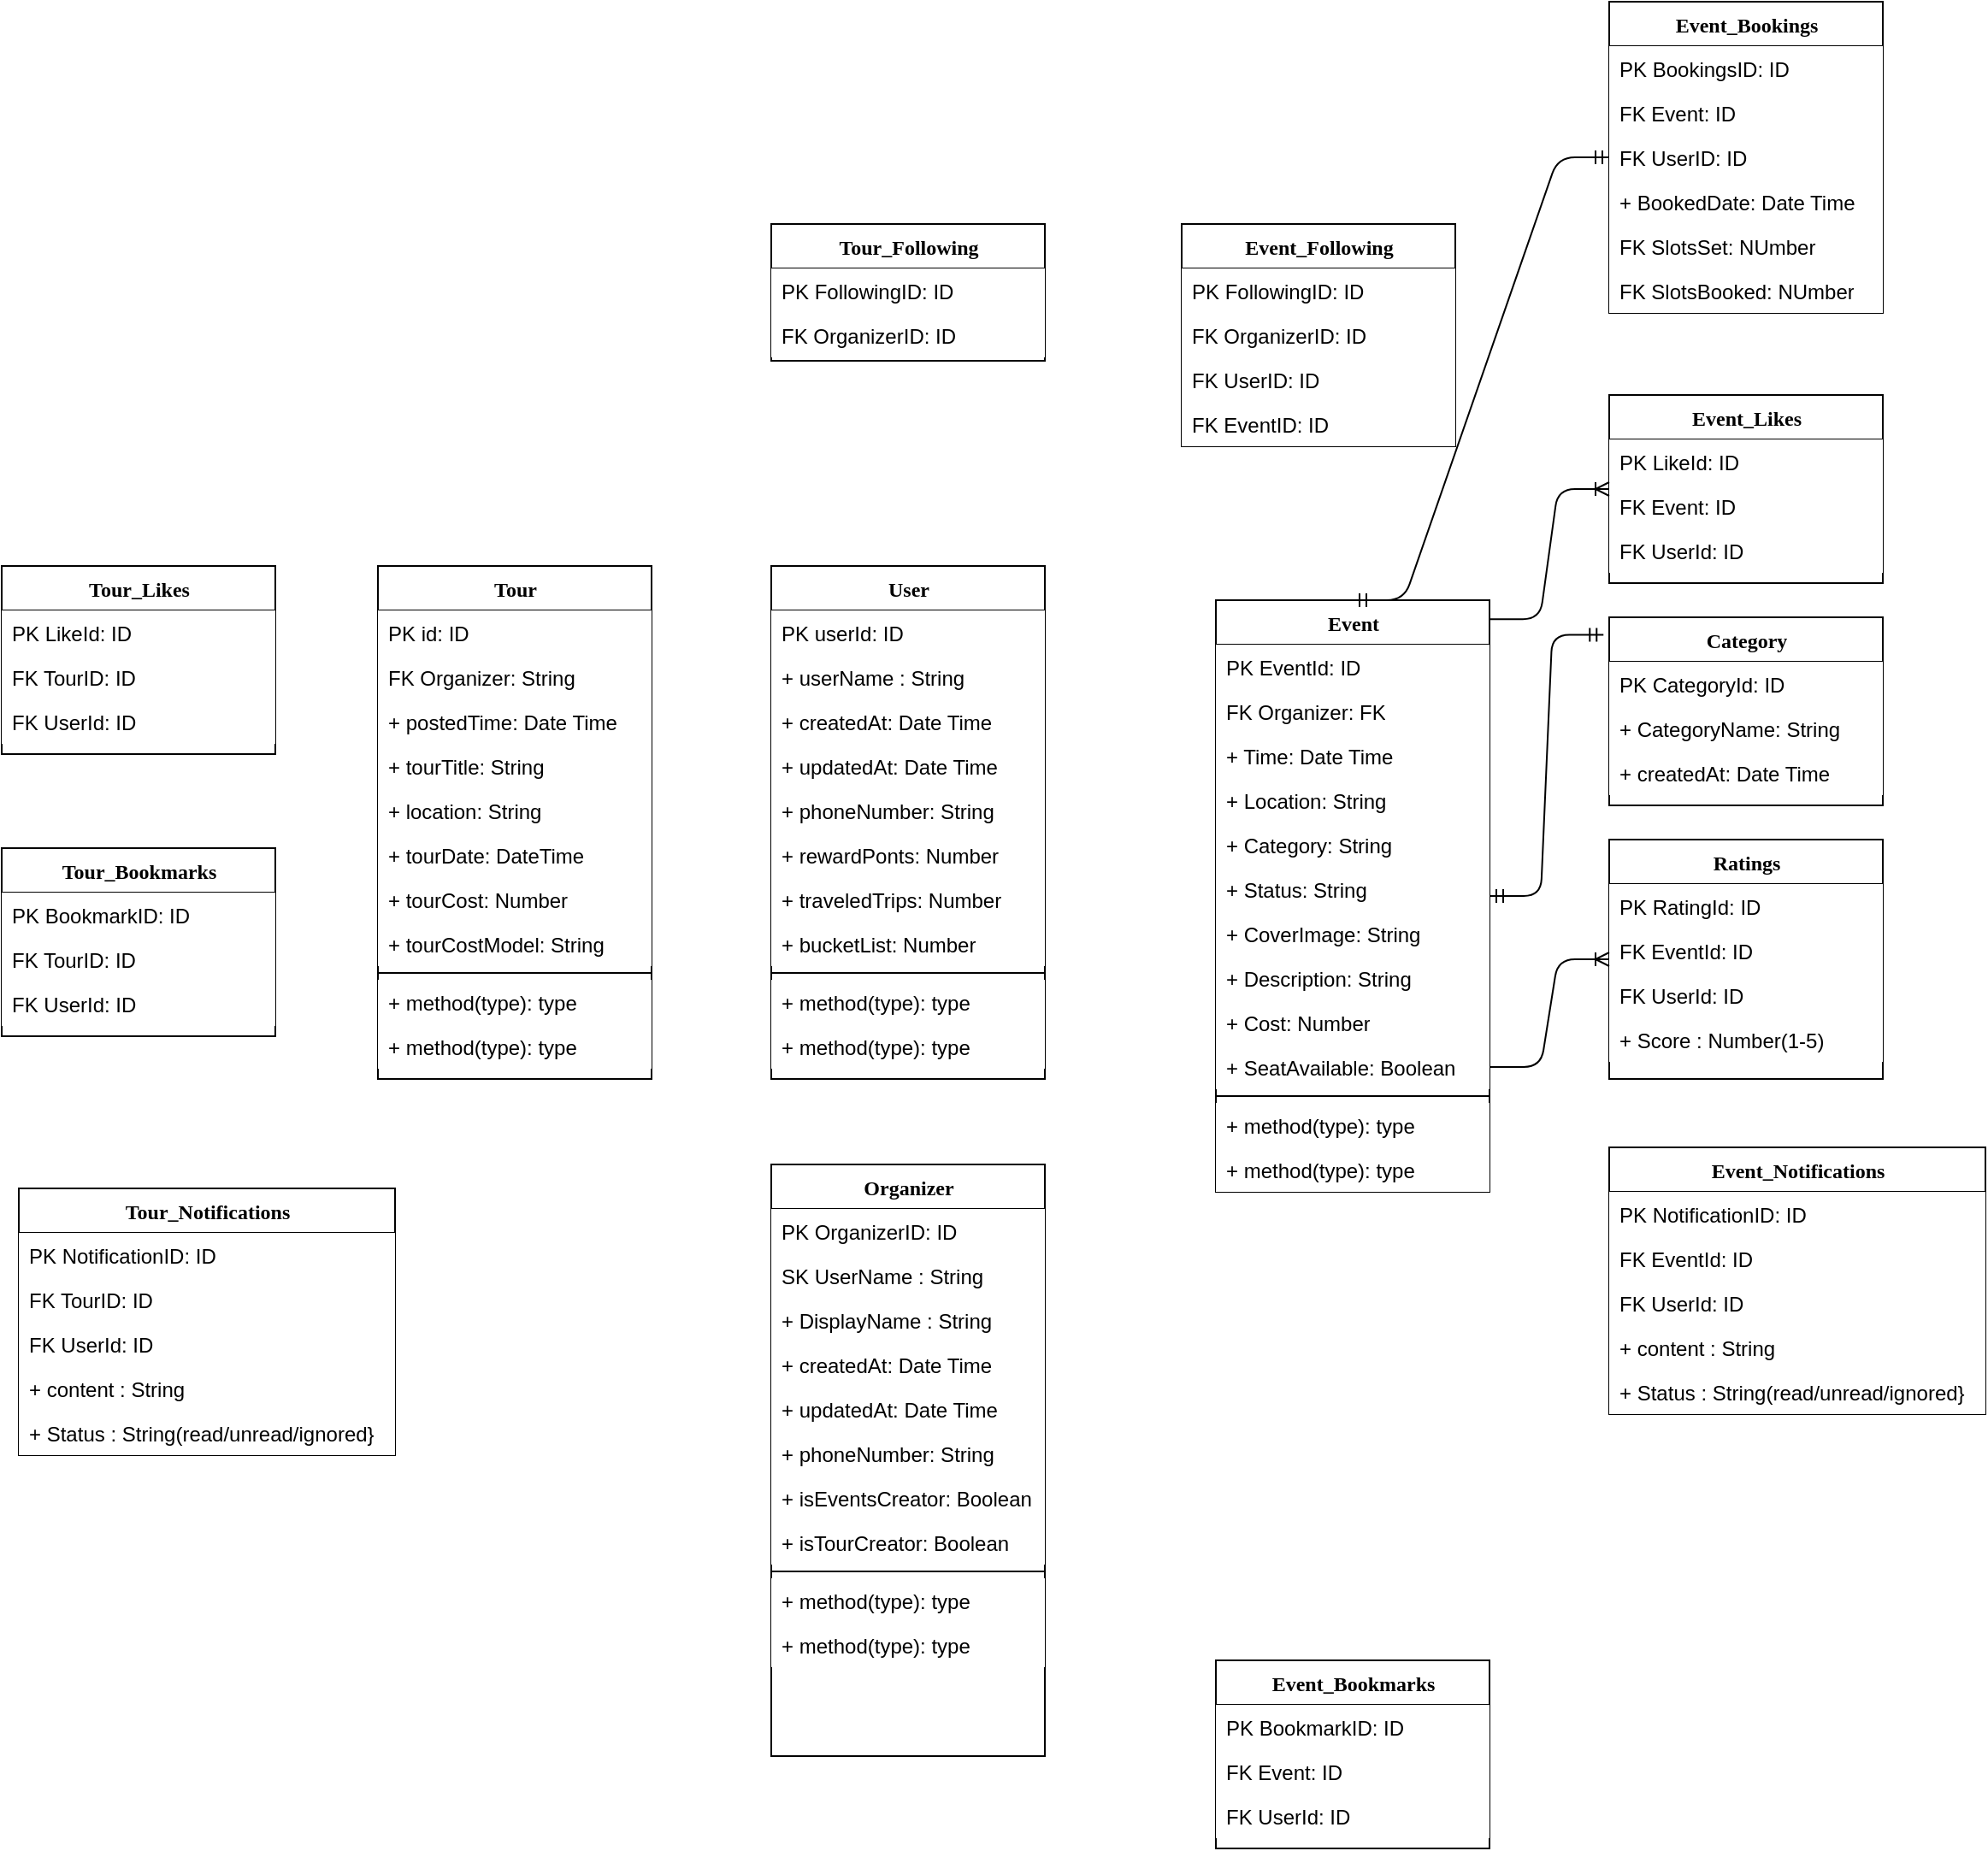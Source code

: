 <mxfile>
    <diagram id="rOHcM7l6cIX1iszgCfMY" name="Tour Entity">
        <mxGraphModel dx="1248" dy="1097" grid="1" gridSize="10" guides="1" tooltips="1" connect="1" arrows="1" fold="1" page="1" pageScale="1" pageWidth="1654" pageHeight="1169" math="0" shadow="0">
            <root>
                <mxCell id="0"/>
                <mxCell id="1" parent="0"/>
                <mxCell id="6" value="Tour" style="swimlane;html=1;fontStyle=1;align=center;verticalAlign=top;childLayout=stackLayout;horizontal=1;startSize=26;horizontalStack=0;resizeParent=1;resizeLast=0;collapsible=1;marginBottom=0;swimlaneFillColor=#ffffff;rounded=0;shadow=0;comic=0;labelBackgroundColor=none;strokeWidth=1;fillColor=none;fontFamily=Verdana;fontSize=12" parent="1" vertex="1">
                    <mxGeometry x="300" y="340" width="160" height="300" as="geometry">
                        <mxRectangle x="90" y="83" width="110" height="30" as="alternateBounds"/>
                    </mxGeometry>
                </mxCell>
                <mxCell id="7" value="PK id: ID" style="text;html=1;strokeColor=none;fillColor=default;align=left;verticalAlign=top;spacingLeft=4;spacingRight=4;whiteSpace=wrap;overflow=hidden;rotatable=0;points=[[0,0.5],[1,0.5]];portConstraint=eastwest;" parent="6" vertex="1">
                    <mxGeometry y="26" width="160" height="26" as="geometry"/>
                </mxCell>
                <mxCell id="9" value="FK Organizer: String" style="text;html=1;strokeColor=none;fillColor=default;align=left;verticalAlign=top;spacingLeft=4;spacingRight=4;whiteSpace=wrap;overflow=hidden;rotatable=0;points=[[0,0.5],[1,0.5]];portConstraint=eastwest;" parent="6" vertex="1">
                    <mxGeometry y="52" width="160" height="26" as="geometry"/>
                </mxCell>
                <mxCell id="8" value="+ postedTime: Date Time" style="text;html=1;strokeColor=none;fillColor=default;align=left;verticalAlign=top;spacingLeft=4;spacingRight=4;whiteSpace=wrap;overflow=hidden;rotatable=0;points=[[0,0.5],[1,0.5]];portConstraint=eastwest;" parent="6" vertex="1">
                    <mxGeometry y="78" width="160" height="26" as="geometry"/>
                </mxCell>
                <mxCell id="j7hRVIpoNnMvAN9AAn-x-125" value="+ tourTitle: String" style="text;html=1;strokeColor=none;fillColor=default;align=left;verticalAlign=top;spacingLeft=4;spacingRight=4;whiteSpace=wrap;overflow=hidden;rotatable=0;points=[[0,0.5],[1,0.5]];portConstraint=eastwest;" parent="6" vertex="1">
                    <mxGeometry y="104" width="160" height="26" as="geometry"/>
                </mxCell>
                <mxCell id="10" value="+ location: String" style="text;html=1;strokeColor=none;fillColor=default;align=left;verticalAlign=top;spacingLeft=4;spacingRight=4;whiteSpace=wrap;overflow=hidden;rotatable=0;points=[[0,0.5],[1,0.5]];portConstraint=eastwest;" parent="6" vertex="1">
                    <mxGeometry y="130" width="160" height="26" as="geometry"/>
                </mxCell>
                <mxCell id="11" value="+ tourDate: DateTime" style="text;html=1;strokeColor=none;fillColor=default;align=left;verticalAlign=top;spacingLeft=4;spacingRight=4;whiteSpace=wrap;overflow=hidden;rotatable=0;points=[[0,0.5],[1,0.5]];portConstraint=eastwest;" parent="6" vertex="1">
                    <mxGeometry y="156" width="160" height="26" as="geometry"/>
                </mxCell>
                <mxCell id="13" value="+ tourCost: Number" style="text;html=1;strokeColor=none;fillColor=default;align=left;verticalAlign=top;spacingLeft=4;spacingRight=4;whiteSpace=wrap;overflow=hidden;rotatable=0;points=[[0,0.5],[1,0.5]];portConstraint=eastwest;" parent="6" vertex="1">
                    <mxGeometry y="182" width="160" height="26" as="geometry"/>
                </mxCell>
                <mxCell id="j7hRVIpoNnMvAN9AAn-x-97" value="+ tourCostModel: String" style="text;html=1;strokeColor=none;fillColor=default;align=left;verticalAlign=top;spacingLeft=4;spacingRight=4;whiteSpace=wrap;overflow=hidden;rotatable=0;points=[[0,0.5],[1,0.5]];portConstraint=eastwest;" parent="6" vertex="1">
                    <mxGeometry y="208" width="160" height="26" as="geometry"/>
                </mxCell>
                <mxCell id="12" value="" style="line;html=1;strokeWidth=1;fillColor=none;align=left;verticalAlign=middle;spacingTop=-1;spacingLeft=3;spacingRight=3;rotatable=0;labelPosition=right;points=[];portConstraint=eastwest;" parent="6" vertex="1">
                    <mxGeometry y="234" width="160" height="8" as="geometry"/>
                </mxCell>
                <mxCell id="14" value="+ method(type): type" style="text;html=1;strokeColor=none;fillColor=default;align=left;verticalAlign=top;spacingLeft=4;spacingRight=4;whiteSpace=wrap;overflow=hidden;rotatable=0;points=[[0,0.5],[1,0.5]];portConstraint=eastwest;" parent="6" vertex="1">
                    <mxGeometry y="242" width="160" height="26" as="geometry"/>
                </mxCell>
                <mxCell id="96" value="+ method(type): type" style="text;html=1;strokeColor=none;fillColor=default;align=left;verticalAlign=top;spacingLeft=4;spacingRight=4;whiteSpace=wrap;overflow=hidden;rotatable=0;points=[[0,0.5],[1,0.5]];portConstraint=eastwest;" parent="6" vertex="1">
                    <mxGeometry y="268" width="160" height="26" as="geometry"/>
                </mxCell>
                <mxCell id="j7hRVIpoNnMvAN9AAn-x-98" value="User" style="swimlane;html=1;fontStyle=1;align=center;verticalAlign=top;childLayout=stackLayout;horizontal=1;startSize=26;horizontalStack=0;resizeParent=1;resizeLast=0;collapsible=1;marginBottom=0;swimlaneFillColor=#ffffff;rounded=0;shadow=0;comic=0;labelBackgroundColor=none;strokeWidth=1;fillColor=none;fontFamily=Verdana;fontSize=12" parent="1" vertex="1">
                    <mxGeometry x="530" y="340" width="160" height="300" as="geometry">
                        <mxRectangle x="90" y="83" width="110" height="30" as="alternateBounds"/>
                    </mxGeometry>
                </mxCell>
                <mxCell id="j7hRVIpoNnMvAN9AAn-x-99" value="PK userId: ID" style="text;html=1;strokeColor=none;fillColor=default;align=left;verticalAlign=top;spacingLeft=4;spacingRight=4;whiteSpace=wrap;overflow=hidden;rotatable=0;points=[[0,0.5],[1,0.5]];portConstraint=eastwest;" parent="j7hRVIpoNnMvAN9AAn-x-98" vertex="1">
                    <mxGeometry y="26" width="160" height="26" as="geometry"/>
                </mxCell>
                <mxCell id="j7hRVIpoNnMvAN9AAn-x-100" value="+ userName : String" style="text;html=1;strokeColor=none;fillColor=default;align=left;verticalAlign=top;spacingLeft=4;spacingRight=4;whiteSpace=wrap;overflow=hidden;rotatable=0;points=[[0,0.5],[1,0.5]];portConstraint=eastwest;" parent="j7hRVIpoNnMvAN9AAn-x-98" vertex="1">
                    <mxGeometry y="52" width="160" height="26" as="geometry"/>
                </mxCell>
                <mxCell id="j7hRVIpoNnMvAN9AAn-x-101" value="+ createdAt: Date Time" style="text;html=1;strokeColor=none;fillColor=default;align=left;verticalAlign=top;spacingLeft=4;spacingRight=4;whiteSpace=wrap;overflow=hidden;rotatable=0;points=[[0,0.5],[1,0.5]];portConstraint=eastwest;" parent="j7hRVIpoNnMvAN9AAn-x-98" vertex="1">
                    <mxGeometry y="78" width="160" height="26" as="geometry"/>
                </mxCell>
                <mxCell id="j7hRVIpoNnMvAN9AAn-x-102" value="+ updatedAt: Date Time" style="text;html=1;strokeColor=none;fillColor=default;align=left;verticalAlign=top;spacingLeft=4;spacingRight=4;whiteSpace=wrap;overflow=hidden;rotatable=0;points=[[0,0.5],[1,0.5]];portConstraint=eastwest;" parent="j7hRVIpoNnMvAN9AAn-x-98" vertex="1">
                    <mxGeometry y="104" width="160" height="26" as="geometry"/>
                </mxCell>
                <mxCell id="j7hRVIpoNnMvAN9AAn-x-103" value="+ phoneNumber: String" style="text;html=1;strokeColor=none;fillColor=default;align=left;verticalAlign=top;spacingLeft=4;spacingRight=4;whiteSpace=wrap;overflow=hidden;rotatable=0;points=[[0,0.5],[1,0.5]];portConstraint=eastwest;" parent="j7hRVIpoNnMvAN9AAn-x-98" vertex="1">
                    <mxGeometry y="130" width="160" height="26" as="geometry"/>
                </mxCell>
                <mxCell id="j7hRVIpoNnMvAN9AAn-x-104" value="+ rewardPonts: Number" style="text;html=1;strokeColor=none;fillColor=default;align=left;verticalAlign=top;spacingLeft=4;spacingRight=4;whiteSpace=wrap;overflow=hidden;rotatable=0;points=[[0,0.5],[1,0.5]];portConstraint=eastwest;" parent="j7hRVIpoNnMvAN9AAn-x-98" vertex="1">
                    <mxGeometry y="156" width="160" height="26" as="geometry"/>
                </mxCell>
                <mxCell id="j7hRVIpoNnMvAN9AAn-x-105" value="+ traveledTrips: Number" style="text;html=1;strokeColor=none;fillColor=default;align=left;verticalAlign=top;spacingLeft=4;spacingRight=4;whiteSpace=wrap;overflow=hidden;rotatable=0;points=[[0,0.5],[1,0.5]];portConstraint=eastwest;" parent="j7hRVIpoNnMvAN9AAn-x-98" vertex="1">
                    <mxGeometry y="182" width="160" height="26" as="geometry"/>
                </mxCell>
                <mxCell id="j7hRVIpoNnMvAN9AAn-x-106" value="+ bucketList: Number" style="text;html=1;strokeColor=none;fillColor=default;align=left;verticalAlign=top;spacingLeft=4;spacingRight=4;whiteSpace=wrap;overflow=hidden;rotatable=0;points=[[0,0.5],[1,0.5]];portConstraint=eastwest;" parent="j7hRVIpoNnMvAN9AAn-x-98" vertex="1">
                    <mxGeometry y="208" width="160" height="26" as="geometry"/>
                </mxCell>
                <mxCell id="j7hRVIpoNnMvAN9AAn-x-108" value="" style="line;html=1;strokeWidth=1;fillColor=none;align=left;verticalAlign=middle;spacingTop=-1;spacingLeft=3;spacingRight=3;rotatable=0;labelPosition=right;points=[];portConstraint=eastwest;" parent="j7hRVIpoNnMvAN9AAn-x-98" vertex="1">
                    <mxGeometry y="234" width="160" height="8" as="geometry"/>
                </mxCell>
                <mxCell id="j7hRVIpoNnMvAN9AAn-x-109" value="+ method(type): type" style="text;html=1;strokeColor=none;fillColor=default;align=left;verticalAlign=top;spacingLeft=4;spacingRight=4;whiteSpace=wrap;overflow=hidden;rotatable=0;points=[[0,0.5],[1,0.5]];portConstraint=eastwest;" parent="j7hRVIpoNnMvAN9AAn-x-98" vertex="1">
                    <mxGeometry y="242" width="160" height="26" as="geometry"/>
                </mxCell>
                <mxCell id="j7hRVIpoNnMvAN9AAn-x-110" value="+ method(type): type" style="text;html=1;strokeColor=none;fillColor=default;align=left;verticalAlign=top;spacingLeft=4;spacingRight=4;whiteSpace=wrap;overflow=hidden;rotatable=0;points=[[0,0.5],[1,0.5]];portConstraint=eastwest;" parent="j7hRVIpoNnMvAN9AAn-x-98" vertex="1">
                    <mxGeometry y="268" width="160" height="26" as="geometry"/>
                </mxCell>
                <mxCell id="kOfbXEQKTh5naF9pEqds-97" value="Tour_Likes" style="swimlane;html=1;fontStyle=1;align=center;verticalAlign=top;childLayout=stackLayout;horizontal=1;startSize=26;horizontalStack=0;resizeParent=1;resizeLast=0;collapsible=1;marginBottom=0;swimlaneFillColor=#ffffff;rounded=0;shadow=0;comic=0;labelBackgroundColor=none;strokeWidth=1;fillColor=none;fontFamily=Verdana;fontSize=12" parent="1" vertex="1">
                    <mxGeometry x="80" y="340" width="160" height="110" as="geometry">
                        <mxRectangle x="90" y="83" width="110" height="30" as="alternateBounds"/>
                    </mxGeometry>
                </mxCell>
                <mxCell id="kOfbXEQKTh5naF9pEqds-98" value="PK LikeId: ID" style="text;html=1;strokeColor=none;fillColor=default;align=left;verticalAlign=top;spacingLeft=4;spacingRight=4;whiteSpace=wrap;overflow=hidden;rotatable=0;points=[[0,0.5],[1,0.5]];portConstraint=eastwest;" parent="kOfbXEQKTh5naF9pEqds-97" vertex="1">
                    <mxGeometry y="26" width="160" height="26" as="geometry"/>
                </mxCell>
                <mxCell id="kOfbXEQKTh5naF9pEqds-100" value="FK TourID: ID" style="text;html=1;strokeColor=none;fillColor=default;align=left;verticalAlign=top;spacingLeft=4;spacingRight=4;whiteSpace=wrap;overflow=hidden;rotatable=0;points=[[0,0.5],[1,0.5]];portConstraint=eastwest;" parent="kOfbXEQKTh5naF9pEqds-97" vertex="1">
                    <mxGeometry y="52" width="160" height="26" as="geometry"/>
                </mxCell>
                <mxCell id="kOfbXEQKTh5naF9pEqds-99" value="FK UserId: ID" style="text;html=1;strokeColor=none;fillColor=default;align=left;verticalAlign=top;spacingLeft=4;spacingRight=4;whiteSpace=wrap;overflow=hidden;rotatable=0;points=[[0,0.5],[1,0.5]];portConstraint=eastwest;" parent="kOfbXEQKTh5naF9pEqds-97" vertex="1">
                    <mxGeometry y="78" width="160" height="26" as="geometry"/>
                </mxCell>
                <mxCell id="kOfbXEQKTh5naF9pEqds-112" value="Tour_Bookmarks" style="swimlane;html=1;fontStyle=1;align=center;verticalAlign=top;childLayout=stackLayout;horizontal=1;startSize=26;horizontalStack=0;resizeParent=1;resizeLast=0;collapsible=1;marginBottom=0;swimlaneFillColor=#ffffff;rounded=0;shadow=0;comic=0;labelBackgroundColor=none;strokeWidth=1;fillColor=none;fontFamily=Verdana;fontSize=12" parent="1" vertex="1">
                    <mxGeometry x="80" y="505" width="160" height="110" as="geometry">
                        <mxRectangle x="90" y="83" width="110" height="30" as="alternateBounds"/>
                    </mxGeometry>
                </mxCell>
                <mxCell id="kOfbXEQKTh5naF9pEqds-113" value="PK BookmarkID: ID" style="text;html=1;strokeColor=none;fillColor=default;align=left;verticalAlign=top;spacingLeft=4;spacingRight=4;whiteSpace=wrap;overflow=hidden;rotatable=0;points=[[0,0.5],[1,0.5]];portConstraint=eastwest;" parent="kOfbXEQKTh5naF9pEqds-112" vertex="1">
                    <mxGeometry y="26" width="160" height="26" as="geometry"/>
                </mxCell>
                <mxCell id="kOfbXEQKTh5naF9pEqds-114" value="FK TourID: ID" style="text;html=1;strokeColor=none;fillColor=default;align=left;verticalAlign=top;spacingLeft=4;spacingRight=4;whiteSpace=wrap;overflow=hidden;rotatable=0;points=[[0,0.5],[1,0.5]];portConstraint=eastwest;" parent="kOfbXEQKTh5naF9pEqds-112" vertex="1">
                    <mxGeometry y="52" width="160" height="26" as="geometry"/>
                </mxCell>
                <mxCell id="kOfbXEQKTh5naF9pEqds-115" value="FK UserId: ID" style="text;html=1;strokeColor=none;fillColor=default;align=left;verticalAlign=top;spacingLeft=4;spacingRight=4;whiteSpace=wrap;overflow=hidden;rotatable=0;points=[[0,0.5],[1,0.5]];portConstraint=eastwest;" parent="kOfbXEQKTh5naF9pEqds-112" vertex="1">
                    <mxGeometry y="78" width="160" height="26" as="geometry"/>
                </mxCell>
                <mxCell id="0SpDws6_gOoXZhZX8NVt-96" value="Event" style="swimlane;html=1;fontStyle=1;align=center;verticalAlign=top;childLayout=stackLayout;horizontal=1;startSize=26;horizontalStack=0;resizeParent=1;resizeLast=0;collapsible=1;marginBottom=0;swimlaneFillColor=#ffffff;rounded=0;shadow=0;comic=0;labelBackgroundColor=none;strokeWidth=1;fillColor=none;fontFamily=Verdana;fontSize=12" parent="1" vertex="1">
                    <mxGeometry x="790" y="360" width="160" height="346" as="geometry">
                        <mxRectangle x="710" y="320" width="110" height="30" as="alternateBounds"/>
                    </mxGeometry>
                </mxCell>
                <mxCell id="0SpDws6_gOoXZhZX8NVt-97" value="PK EventId: ID" style="text;html=1;strokeColor=none;fillColor=default;align=left;verticalAlign=top;spacingLeft=4;spacingRight=4;whiteSpace=wrap;overflow=hidden;rotatable=0;points=[[0,0.5],[1,0.5]];portConstraint=eastwest;" parent="0SpDws6_gOoXZhZX8NVt-96" vertex="1">
                    <mxGeometry y="26" width="160" height="26" as="geometry"/>
                </mxCell>
                <mxCell id="0SpDws6_gOoXZhZX8NVt-98" value="FK Organizer: FK" style="text;html=1;strokeColor=none;fillColor=default;align=left;verticalAlign=top;spacingLeft=4;spacingRight=4;whiteSpace=wrap;overflow=hidden;rotatable=0;points=[[0,0.5],[1,0.5]];portConstraint=eastwest;" parent="0SpDws6_gOoXZhZX8NVt-96" vertex="1">
                    <mxGeometry y="52" width="160" height="26" as="geometry"/>
                </mxCell>
                <mxCell id="0SpDws6_gOoXZhZX8NVt-99" value="+ Time: Date Time" style="text;html=1;strokeColor=none;fillColor=default;align=left;verticalAlign=top;spacingLeft=4;spacingRight=4;whiteSpace=wrap;overflow=hidden;rotatable=0;points=[[0,0.5],[1,0.5]];portConstraint=eastwest;" parent="0SpDws6_gOoXZhZX8NVt-96" vertex="1">
                    <mxGeometry y="78" width="160" height="26" as="geometry"/>
                </mxCell>
                <mxCell id="0SpDws6_gOoXZhZX8NVt-100" value="+ Location: String" style="text;html=1;strokeColor=none;fillColor=default;align=left;verticalAlign=top;spacingLeft=4;spacingRight=4;whiteSpace=wrap;overflow=hidden;rotatable=0;points=[[0,0.5],[1,0.5]];portConstraint=eastwest;" parent="0SpDws6_gOoXZhZX8NVt-96" vertex="1">
                    <mxGeometry y="104" width="160" height="26" as="geometry"/>
                </mxCell>
                <mxCell id="0SpDws6_gOoXZhZX8NVt-101" value="+ Category: String" style="text;html=1;strokeColor=none;fillColor=default;align=left;verticalAlign=top;spacingLeft=4;spacingRight=4;whiteSpace=wrap;overflow=hidden;rotatable=0;points=[[0,0.5],[1,0.5]];portConstraint=eastwest;" parent="0SpDws6_gOoXZhZX8NVt-96" vertex="1">
                    <mxGeometry y="130" width="160" height="26" as="geometry"/>
                </mxCell>
                <mxCell id="142" value="+ Status: String" style="text;html=1;strokeColor=none;fillColor=default;align=left;verticalAlign=top;spacingLeft=4;spacingRight=4;whiteSpace=wrap;overflow=hidden;rotatable=0;points=[[0,0.5],[1,0.5]];portConstraint=eastwest;" vertex="1" parent="0SpDws6_gOoXZhZX8NVt-96">
                    <mxGeometry y="156" width="160" height="26" as="geometry"/>
                </mxCell>
                <mxCell id="143" value="+ CoverImage: String" style="text;html=1;strokeColor=none;fillColor=default;align=left;verticalAlign=top;spacingLeft=4;spacingRight=4;whiteSpace=wrap;overflow=hidden;rotatable=0;points=[[0,0.5],[1,0.5]];portConstraint=eastwest;" vertex="1" parent="0SpDws6_gOoXZhZX8NVt-96">
                    <mxGeometry y="182" width="160" height="26" as="geometry"/>
                </mxCell>
                <mxCell id="0SpDws6_gOoXZhZX8NVt-124" value="+ Description: String" style="text;html=1;strokeColor=none;fillColor=default;align=left;verticalAlign=top;spacingLeft=4;spacingRight=4;whiteSpace=wrap;overflow=hidden;rotatable=0;points=[[0,0.5],[1,0.5]];portConstraint=eastwest;" parent="0SpDws6_gOoXZhZX8NVt-96" vertex="1">
                    <mxGeometry y="208" width="160" height="26" as="geometry"/>
                </mxCell>
                <mxCell id="0SpDws6_gOoXZhZX8NVt-102" value="+ Cost: Number" style="text;html=1;strokeColor=none;fillColor=default;align=left;verticalAlign=top;spacingLeft=4;spacingRight=4;whiteSpace=wrap;overflow=hidden;rotatable=0;points=[[0,0.5],[1,0.5]];portConstraint=eastwest;" parent="0SpDws6_gOoXZhZX8NVt-96" vertex="1">
                    <mxGeometry y="234" width="160" height="26" as="geometry"/>
                </mxCell>
                <mxCell id="104" value="+ SeatAvailable: Boolean" style="text;html=1;strokeColor=none;fillColor=default;align=left;verticalAlign=top;spacingLeft=4;spacingRight=4;whiteSpace=wrap;overflow=hidden;rotatable=0;points=[[0,0.5],[1,0.5]];portConstraint=eastwest;" vertex="1" parent="0SpDws6_gOoXZhZX8NVt-96">
                    <mxGeometry y="260" width="160" height="26" as="geometry"/>
                </mxCell>
                <mxCell id="0SpDws6_gOoXZhZX8NVt-107" value="" style="line;html=1;strokeWidth=1;fillColor=none;align=left;verticalAlign=middle;spacingTop=-1;spacingLeft=3;spacingRight=3;rotatable=0;labelPosition=right;points=[];portConstraint=eastwest;" parent="0SpDws6_gOoXZhZX8NVt-96" vertex="1">
                    <mxGeometry y="286" width="160" height="8" as="geometry"/>
                </mxCell>
                <mxCell id="0SpDws6_gOoXZhZX8NVt-108" value="+ method(type): type" style="text;html=1;strokeColor=none;fillColor=default;align=left;verticalAlign=top;spacingLeft=4;spacingRight=4;whiteSpace=wrap;overflow=hidden;rotatable=0;points=[[0,0.5],[1,0.5]];portConstraint=eastwest;" parent="0SpDws6_gOoXZhZX8NVt-96" vertex="1">
                    <mxGeometry y="294" width="160" height="26" as="geometry"/>
                </mxCell>
                <mxCell id="0SpDws6_gOoXZhZX8NVt-109" value="+ method(type): type" style="text;html=1;strokeColor=none;fillColor=default;align=left;verticalAlign=top;spacingLeft=4;spacingRight=4;whiteSpace=wrap;overflow=hidden;rotatable=0;points=[[0,0.5],[1,0.5]];portConstraint=eastwest;" parent="0SpDws6_gOoXZhZX8NVt-96" vertex="1">
                    <mxGeometry y="320" width="160" height="26" as="geometry"/>
                </mxCell>
                <mxCell id="0SpDws6_gOoXZhZX8NVt-110" value="Category" style="swimlane;html=1;fontStyle=1;align=center;verticalAlign=top;childLayout=stackLayout;horizontal=1;startSize=26;horizontalStack=0;resizeParent=1;resizeLast=0;collapsible=1;marginBottom=0;swimlaneFillColor=#ffffff;rounded=0;shadow=0;comic=0;labelBackgroundColor=none;strokeWidth=1;fillColor=none;fontFamily=Verdana;fontSize=12" parent="1" vertex="1">
                    <mxGeometry x="1020" y="370" width="160" height="110" as="geometry">
                        <mxRectangle x="90" y="83" width="110" height="30" as="alternateBounds"/>
                    </mxGeometry>
                </mxCell>
                <mxCell id="0SpDws6_gOoXZhZX8NVt-111" value="PK CategoryId: ID" style="text;html=1;strokeColor=none;fillColor=default;align=left;verticalAlign=top;spacingLeft=4;spacingRight=4;whiteSpace=wrap;overflow=hidden;rotatable=0;points=[[0,0.5],[1,0.5]];portConstraint=eastwest;" parent="0SpDws6_gOoXZhZX8NVt-110" vertex="1">
                    <mxGeometry y="26" width="160" height="26" as="geometry"/>
                </mxCell>
                <mxCell id="0SpDws6_gOoXZhZX8NVt-112" value="+ CategoryName: String" style="text;html=1;strokeColor=none;fillColor=default;align=left;verticalAlign=top;spacingLeft=4;spacingRight=4;whiteSpace=wrap;overflow=hidden;rotatable=0;points=[[0,0.5],[1,0.5]];portConstraint=eastwest;" parent="0SpDws6_gOoXZhZX8NVt-110" vertex="1">
                    <mxGeometry y="52" width="160" height="26" as="geometry"/>
                </mxCell>
                <mxCell id="0SpDws6_gOoXZhZX8NVt-113" value="+ createdAt: Date Time" style="text;html=1;strokeColor=none;fillColor=default;align=left;verticalAlign=top;spacingLeft=4;spacingRight=4;whiteSpace=wrap;overflow=hidden;rotatable=0;points=[[0,0.5],[1,0.5]];portConstraint=eastwest;" parent="0SpDws6_gOoXZhZX8NVt-110" vertex="1">
                    <mxGeometry y="78" width="160" height="26" as="geometry"/>
                </mxCell>
                <mxCell id="0SpDws6_gOoXZhZX8NVt-114" value="Ratings" style="swimlane;html=1;fontStyle=1;align=center;verticalAlign=top;childLayout=stackLayout;horizontal=1;startSize=26;horizontalStack=0;resizeParent=1;resizeLast=0;collapsible=1;marginBottom=0;swimlaneFillColor=#ffffff;rounded=0;shadow=0;comic=0;labelBackgroundColor=none;strokeWidth=1;fillColor=none;fontFamily=Verdana;fontSize=12" parent="1" vertex="1">
                    <mxGeometry x="1020" y="500" width="160" height="140" as="geometry">
                        <mxRectangle x="90" y="83" width="110" height="30" as="alternateBounds"/>
                    </mxGeometry>
                </mxCell>
                <mxCell id="0SpDws6_gOoXZhZX8NVt-115" value="PK RatingId: ID" style="text;html=1;strokeColor=none;fillColor=default;align=left;verticalAlign=top;spacingLeft=4;spacingRight=4;whiteSpace=wrap;overflow=hidden;rotatable=0;points=[[0,0.5],[1,0.5]];portConstraint=eastwest;" parent="0SpDws6_gOoXZhZX8NVt-114" vertex="1">
                    <mxGeometry y="26" width="160" height="26" as="geometry"/>
                </mxCell>
                <mxCell id="0SpDws6_gOoXZhZX8NVt-116" value="FK EventId: ID" style="text;html=1;strokeColor=none;fillColor=default;align=left;verticalAlign=top;spacingLeft=4;spacingRight=4;whiteSpace=wrap;overflow=hidden;rotatable=0;points=[[0,0.5],[1,0.5]];portConstraint=eastwest;" parent="0SpDws6_gOoXZhZX8NVt-114" vertex="1">
                    <mxGeometry y="52" width="160" height="26" as="geometry"/>
                </mxCell>
                <mxCell id="0SpDws6_gOoXZhZX8NVt-117" value="FK UserId: ID" style="text;html=1;strokeColor=none;fillColor=default;align=left;verticalAlign=top;spacingLeft=4;spacingRight=4;whiteSpace=wrap;overflow=hidden;rotatable=0;points=[[0,0.5],[1,0.5]];portConstraint=eastwest;" parent="0SpDws6_gOoXZhZX8NVt-114" vertex="1">
                    <mxGeometry y="78" width="160" height="26" as="geometry"/>
                </mxCell>
                <mxCell id="0SpDws6_gOoXZhZX8NVt-118" value="+ Score : Number(1-5)" style="text;html=1;strokeColor=none;fillColor=default;align=left;verticalAlign=top;spacingLeft=4;spacingRight=4;whiteSpace=wrap;overflow=hidden;rotatable=0;points=[[0,0.5],[1,0.5]];portConstraint=eastwest;" parent="0SpDws6_gOoXZhZX8NVt-114" vertex="1">
                    <mxGeometry y="104" width="160" height="26" as="geometry"/>
                </mxCell>
                <mxCell id="0SpDws6_gOoXZhZX8NVt-119" value="Event_Likes" style="swimlane;html=1;fontStyle=1;align=center;verticalAlign=top;childLayout=stackLayout;horizontal=1;startSize=26;horizontalStack=0;resizeParent=1;resizeLast=0;collapsible=1;marginBottom=0;swimlaneFillColor=#ffffff;rounded=0;shadow=0;comic=0;labelBackgroundColor=none;strokeWidth=1;fillColor=none;fontFamily=Verdana;fontSize=12" parent="1" vertex="1">
                    <mxGeometry x="1020" y="240" width="160" height="110" as="geometry">
                        <mxRectangle x="90" y="83" width="110" height="30" as="alternateBounds"/>
                    </mxGeometry>
                </mxCell>
                <mxCell id="0SpDws6_gOoXZhZX8NVt-120" value="PK LikeId: ID" style="text;html=1;strokeColor=none;fillColor=default;align=left;verticalAlign=top;spacingLeft=4;spacingRight=4;whiteSpace=wrap;overflow=hidden;rotatable=0;points=[[0,0.5],[1,0.5]];portConstraint=eastwest;" parent="0SpDws6_gOoXZhZX8NVt-119" vertex="1">
                    <mxGeometry y="26" width="160" height="26" as="geometry"/>
                </mxCell>
                <mxCell id="0SpDws6_gOoXZhZX8NVt-121" value="FK Event: ID" style="text;html=1;strokeColor=none;fillColor=default;align=left;verticalAlign=top;spacingLeft=4;spacingRight=4;whiteSpace=wrap;overflow=hidden;rotatable=0;points=[[0,0.5],[1,0.5]];portConstraint=eastwest;" parent="0SpDws6_gOoXZhZX8NVt-119" vertex="1">
                    <mxGeometry y="52" width="160" height="26" as="geometry"/>
                </mxCell>
                <mxCell id="0SpDws6_gOoXZhZX8NVt-122" value="FK UserId: ID" style="text;html=1;strokeColor=none;fillColor=default;align=left;verticalAlign=top;spacingLeft=4;spacingRight=4;whiteSpace=wrap;overflow=hidden;rotatable=0;points=[[0,0.5],[1,0.5]];portConstraint=eastwest;" parent="0SpDws6_gOoXZhZX8NVt-119" vertex="1">
                    <mxGeometry y="78" width="160" height="26" as="geometry"/>
                </mxCell>
                <mxCell id="97" value="Tour_Following" style="swimlane;html=1;fontStyle=1;align=center;verticalAlign=top;childLayout=stackLayout;horizontal=1;startSize=26;horizontalStack=0;resizeParent=1;resizeLast=0;collapsible=1;marginBottom=0;swimlaneFillColor=#ffffff;rounded=0;shadow=0;comic=0;labelBackgroundColor=none;strokeWidth=1;fillColor=none;fontFamily=Verdana;fontSize=12" vertex="1" parent="1">
                    <mxGeometry x="530" y="140" width="160" height="80" as="geometry">
                        <mxRectangle x="90" y="83" width="110" height="30" as="alternateBounds"/>
                    </mxGeometry>
                </mxCell>
                <mxCell id="98" value="PK FollowingID: ID" style="text;html=1;strokeColor=none;fillColor=default;align=left;verticalAlign=top;spacingLeft=4;spacingRight=4;whiteSpace=wrap;overflow=hidden;rotatable=0;points=[[0,0.5],[1,0.5]];portConstraint=eastwest;" vertex="1" parent="97">
                    <mxGeometry y="26" width="160" height="26" as="geometry"/>
                </mxCell>
                <mxCell id="99" value="FK OrganizerID: ID" style="text;html=1;strokeColor=none;fillColor=default;align=left;verticalAlign=top;spacingLeft=4;spacingRight=4;whiteSpace=wrap;overflow=hidden;rotatable=0;points=[[0,0.5],[1,0.5]];portConstraint=eastwest;" vertex="1" parent="97">
                    <mxGeometry y="52" width="160" height="26" as="geometry"/>
                </mxCell>
                <mxCell id="101" value="Event_Following" style="swimlane;html=1;fontStyle=1;align=center;verticalAlign=top;childLayout=stackLayout;horizontal=1;startSize=26;horizontalStack=0;resizeParent=1;resizeLast=0;collapsible=1;marginBottom=0;swimlaneFillColor=#ffffff;rounded=0;shadow=0;comic=0;labelBackgroundColor=none;strokeWidth=1;fillColor=none;fontFamily=Verdana;fontSize=12" vertex="1" parent="1">
                    <mxGeometry x="770" y="140" width="160" height="130" as="geometry">
                        <mxRectangle x="90" y="83" width="110" height="30" as="alternateBounds"/>
                    </mxGeometry>
                </mxCell>
                <mxCell id="102" value="PK FollowingID: ID" style="text;html=1;strokeColor=none;fillColor=default;align=left;verticalAlign=top;spacingLeft=4;spacingRight=4;whiteSpace=wrap;overflow=hidden;rotatable=0;points=[[0,0.5],[1,0.5]];portConstraint=eastwest;" vertex="1" parent="101">
                    <mxGeometry y="26" width="160" height="26" as="geometry"/>
                </mxCell>
                <mxCell id="153" value="FK OrganizerID: ID" style="text;html=1;strokeColor=none;fillColor=default;align=left;verticalAlign=top;spacingLeft=4;spacingRight=4;whiteSpace=wrap;overflow=hidden;rotatable=0;points=[[0,0.5],[1,0.5]];portConstraint=eastwest;" vertex="1" parent="101">
                    <mxGeometry y="52" width="160" height="26" as="geometry"/>
                </mxCell>
                <mxCell id="103" value="FK UserID: ID" style="text;html=1;strokeColor=none;fillColor=default;align=left;verticalAlign=top;spacingLeft=4;spacingRight=4;whiteSpace=wrap;overflow=hidden;rotatable=0;points=[[0,0.5],[1,0.5]];portConstraint=eastwest;" vertex="1" parent="101">
                    <mxGeometry y="78" width="160" height="26" as="geometry"/>
                </mxCell>
                <mxCell id="154" value="FK EventID: ID" style="text;html=1;strokeColor=none;fillColor=default;align=left;verticalAlign=top;spacingLeft=4;spacingRight=4;whiteSpace=wrap;overflow=hidden;rotatable=0;points=[[0,0.5],[1,0.5]];portConstraint=eastwest;" vertex="1" parent="101">
                    <mxGeometry y="104" width="160" height="26" as="geometry"/>
                </mxCell>
                <mxCell id="105" value="Event_Bookings" style="swimlane;html=1;fontStyle=1;align=center;verticalAlign=top;childLayout=stackLayout;horizontal=1;startSize=26;horizontalStack=0;resizeParent=1;resizeLast=0;collapsible=1;marginBottom=0;swimlaneFillColor=#ffffff;rounded=0;shadow=0;comic=0;labelBackgroundColor=none;strokeWidth=1;fillColor=none;fontFamily=Verdana;fontSize=12" vertex="1" parent="1">
                    <mxGeometry x="1020" y="10" width="160" height="182" as="geometry">
                        <mxRectangle x="90" y="83" width="110" height="30" as="alternateBounds"/>
                    </mxGeometry>
                </mxCell>
                <mxCell id="106" value="PK BookingsID: ID" style="text;html=1;strokeColor=none;fillColor=default;align=left;verticalAlign=top;spacingLeft=4;spacingRight=4;whiteSpace=wrap;overflow=hidden;rotatable=0;points=[[0,0.5],[1,0.5]];portConstraint=eastwest;" vertex="1" parent="105">
                    <mxGeometry y="26" width="160" height="26" as="geometry"/>
                </mxCell>
                <mxCell id="107" value="FK Event: ID" style="text;html=1;strokeColor=none;fillColor=default;align=left;verticalAlign=top;spacingLeft=4;spacingRight=4;whiteSpace=wrap;overflow=hidden;rotatable=0;points=[[0,0.5],[1,0.5]];portConstraint=eastwest;" vertex="1" parent="105">
                    <mxGeometry y="52" width="160" height="26" as="geometry"/>
                </mxCell>
                <mxCell id="127" value="FK UserID: ID" style="text;html=1;strokeColor=none;fillColor=default;align=left;verticalAlign=top;spacingLeft=4;spacingRight=4;whiteSpace=wrap;overflow=hidden;rotatable=0;points=[[0,0.5],[1,0.5]];portConstraint=eastwest;" vertex="1" parent="105">
                    <mxGeometry y="78" width="160" height="26" as="geometry"/>
                </mxCell>
                <mxCell id="122" value="+ BookedDate: Date Time" style="text;html=1;strokeColor=none;fillColor=default;align=left;verticalAlign=top;spacingLeft=4;spacingRight=4;whiteSpace=wrap;overflow=hidden;rotatable=0;points=[[0,0.5],[1,0.5]];portConstraint=eastwest;" vertex="1" parent="105">
                    <mxGeometry y="104" width="160" height="26" as="geometry"/>
                </mxCell>
                <mxCell id="108" value="FK SlotsSet: NUmber" style="text;html=1;strokeColor=none;fillColor=default;align=left;verticalAlign=top;spacingLeft=4;spacingRight=4;whiteSpace=wrap;overflow=hidden;rotatable=0;points=[[0,0.5],[1,0.5]];portConstraint=eastwest;" vertex="1" parent="105">
                    <mxGeometry y="130" width="160" height="26" as="geometry"/>
                </mxCell>
                <mxCell id="109" value="FK SlotsBooked: NUmber" style="text;html=1;strokeColor=none;fillColor=default;align=left;verticalAlign=top;spacingLeft=4;spacingRight=4;whiteSpace=wrap;overflow=hidden;rotatable=0;points=[[0,0.5],[1,0.5]];portConstraint=eastwest;" vertex="1" parent="105">
                    <mxGeometry y="156" width="160" height="26" as="geometry"/>
                </mxCell>
                <mxCell id="110" value="Tour_Notifications" style="swimlane;html=1;fontStyle=1;align=center;verticalAlign=top;childLayout=stackLayout;horizontal=1;startSize=26;horizontalStack=0;resizeParent=1;resizeLast=0;collapsible=1;marginBottom=0;swimlaneFillColor=#ffffff;rounded=0;shadow=0;comic=0;labelBackgroundColor=none;strokeWidth=1;fillColor=none;fontFamily=Verdana;fontSize=12" vertex="1" parent="1">
                    <mxGeometry x="90" y="704" width="220" height="156" as="geometry">
                        <mxRectangle x="90" y="83" width="110" height="30" as="alternateBounds"/>
                    </mxGeometry>
                </mxCell>
                <mxCell id="111" value="PK NotificationID: ID" style="text;html=1;strokeColor=none;fillColor=default;align=left;verticalAlign=top;spacingLeft=4;spacingRight=4;whiteSpace=wrap;overflow=hidden;rotatable=0;points=[[0,0.5],[1,0.5]];portConstraint=eastwest;" vertex="1" parent="110">
                    <mxGeometry y="26" width="220" height="26" as="geometry"/>
                </mxCell>
                <mxCell id="112" value="FK TourID: ID" style="text;html=1;strokeColor=none;fillColor=default;align=left;verticalAlign=top;spacingLeft=4;spacingRight=4;whiteSpace=wrap;overflow=hidden;rotatable=0;points=[[0,0.5],[1,0.5]];portConstraint=eastwest;" vertex="1" parent="110">
                    <mxGeometry y="52" width="220" height="26" as="geometry"/>
                </mxCell>
                <mxCell id="113" value="FK UserId: ID" style="text;html=1;strokeColor=none;fillColor=default;align=left;verticalAlign=top;spacingLeft=4;spacingRight=4;whiteSpace=wrap;overflow=hidden;rotatable=0;points=[[0,0.5],[1,0.5]];portConstraint=eastwest;" vertex="1" parent="110">
                    <mxGeometry y="78" width="220" height="26" as="geometry"/>
                </mxCell>
                <mxCell id="114" value="+ content : String" style="text;html=1;strokeColor=none;fillColor=default;align=left;verticalAlign=top;spacingLeft=4;spacingRight=4;whiteSpace=wrap;overflow=hidden;rotatable=0;points=[[0,0.5],[1,0.5]];portConstraint=eastwest;" vertex="1" parent="110">
                    <mxGeometry y="104" width="220" height="26" as="geometry"/>
                </mxCell>
                <mxCell id="115" value="+ Status : String(read/unread/ignored}" style="text;html=1;strokeColor=none;fillColor=default;align=left;verticalAlign=top;spacingLeft=4;spacingRight=4;whiteSpace=wrap;overflow=hidden;rotatable=0;points=[[0,0.5],[1,0.5]];portConstraint=eastwest;" vertex="1" parent="110">
                    <mxGeometry y="130" width="220" height="26" as="geometry"/>
                </mxCell>
                <mxCell id="116" value="Event_Notifications" style="swimlane;html=1;fontStyle=1;align=center;verticalAlign=top;childLayout=stackLayout;horizontal=1;startSize=26;horizontalStack=0;resizeParent=1;resizeLast=0;collapsible=1;marginBottom=0;swimlaneFillColor=#ffffff;rounded=0;shadow=0;comic=0;labelBackgroundColor=none;strokeWidth=1;fillColor=none;fontFamily=Verdana;fontSize=12" vertex="1" parent="1">
                    <mxGeometry x="1020" y="680" width="220" height="156" as="geometry">
                        <mxRectangle x="90" y="83" width="110" height="30" as="alternateBounds"/>
                    </mxGeometry>
                </mxCell>
                <mxCell id="117" value="PK NotificationID: ID" style="text;html=1;strokeColor=none;fillColor=default;align=left;verticalAlign=top;spacingLeft=4;spacingRight=4;whiteSpace=wrap;overflow=hidden;rotatable=0;points=[[0,0.5],[1,0.5]];portConstraint=eastwest;" vertex="1" parent="116">
                    <mxGeometry y="26" width="220" height="26" as="geometry"/>
                </mxCell>
                <mxCell id="118" value="FK EventId: ID" style="text;html=1;strokeColor=none;fillColor=default;align=left;verticalAlign=top;spacingLeft=4;spacingRight=4;whiteSpace=wrap;overflow=hidden;rotatable=0;points=[[0,0.5],[1,0.5]];portConstraint=eastwest;" vertex="1" parent="116">
                    <mxGeometry y="52" width="220" height="26" as="geometry"/>
                </mxCell>
                <mxCell id="119" value="FK UserId: ID" style="text;html=1;strokeColor=none;fillColor=default;align=left;verticalAlign=top;spacingLeft=4;spacingRight=4;whiteSpace=wrap;overflow=hidden;rotatable=0;points=[[0,0.5],[1,0.5]];portConstraint=eastwest;" vertex="1" parent="116">
                    <mxGeometry y="78" width="220" height="26" as="geometry"/>
                </mxCell>
                <mxCell id="120" value="+ content : String" style="text;html=1;strokeColor=none;fillColor=default;align=left;verticalAlign=top;spacingLeft=4;spacingRight=4;whiteSpace=wrap;overflow=hidden;rotatable=0;points=[[0,0.5],[1,0.5]];portConstraint=eastwest;" vertex="1" parent="116">
                    <mxGeometry y="104" width="220" height="26" as="geometry"/>
                </mxCell>
                <mxCell id="121" value="+ Status : String(read/unread/ignored}" style="text;html=1;strokeColor=none;fillColor=default;align=left;verticalAlign=top;spacingLeft=4;spacingRight=4;whiteSpace=wrap;overflow=hidden;rotatable=0;points=[[0,0.5],[1,0.5]];portConstraint=eastwest;" vertex="1" parent="116">
                    <mxGeometry y="130" width="220" height="26" as="geometry"/>
                </mxCell>
                <mxCell id="123" value="Event_Bookmarks" style="swimlane;html=1;fontStyle=1;align=center;verticalAlign=top;childLayout=stackLayout;horizontal=1;startSize=26;horizontalStack=0;resizeParent=1;resizeLast=0;collapsible=1;marginBottom=0;swimlaneFillColor=#ffffff;rounded=0;shadow=0;comic=0;labelBackgroundColor=none;strokeWidth=1;fillColor=none;fontFamily=Verdana;fontSize=12" vertex="1" parent="1">
                    <mxGeometry x="790" y="980" width="160" height="110" as="geometry">
                        <mxRectangle x="90" y="83" width="110" height="30" as="alternateBounds"/>
                    </mxGeometry>
                </mxCell>
                <mxCell id="124" value="PK BookmarkID: ID" style="text;html=1;strokeColor=none;fillColor=default;align=left;verticalAlign=top;spacingLeft=4;spacingRight=4;whiteSpace=wrap;overflow=hidden;rotatable=0;points=[[0,0.5],[1,0.5]];portConstraint=eastwest;" vertex="1" parent="123">
                    <mxGeometry y="26" width="160" height="26" as="geometry"/>
                </mxCell>
                <mxCell id="125" value="FK Event: ID" style="text;html=1;strokeColor=none;fillColor=default;align=left;verticalAlign=top;spacingLeft=4;spacingRight=4;whiteSpace=wrap;overflow=hidden;rotatable=0;points=[[0,0.5],[1,0.5]];portConstraint=eastwest;" vertex="1" parent="123">
                    <mxGeometry y="52" width="160" height="26" as="geometry"/>
                </mxCell>
                <mxCell id="126" value="FK UserId: ID" style="text;html=1;strokeColor=none;fillColor=default;align=left;verticalAlign=top;spacingLeft=4;spacingRight=4;whiteSpace=wrap;overflow=hidden;rotatable=0;points=[[0,0.5],[1,0.5]];portConstraint=eastwest;" vertex="1" parent="123">
                    <mxGeometry y="78" width="160" height="26" as="geometry"/>
                </mxCell>
                <mxCell id="128" value="Organizer" style="swimlane;html=1;fontStyle=1;align=center;verticalAlign=top;childLayout=stackLayout;horizontal=1;startSize=26;horizontalStack=0;resizeParent=1;resizeLast=0;collapsible=1;marginBottom=0;swimlaneFillColor=#ffffff;rounded=0;shadow=0;comic=0;labelBackgroundColor=none;strokeWidth=1;fillColor=none;fontFamily=Verdana;fontSize=12" vertex="1" parent="1">
                    <mxGeometry x="530" y="690" width="160" height="346" as="geometry">
                        <mxRectangle x="90" y="83" width="110" height="30" as="alternateBounds"/>
                    </mxGeometry>
                </mxCell>
                <mxCell id="129" value="PK OrganizerID: ID" style="text;html=1;strokeColor=none;fillColor=default;align=left;verticalAlign=top;spacingLeft=4;spacingRight=4;whiteSpace=wrap;overflow=hidden;rotatable=0;points=[[0,0.5],[1,0.5]];portConstraint=eastwest;" vertex="1" parent="128">
                    <mxGeometry y="26" width="160" height="26" as="geometry"/>
                </mxCell>
                <mxCell id="130" value="SK UserName : String" style="text;html=1;strokeColor=none;fillColor=default;align=left;verticalAlign=top;spacingLeft=4;spacingRight=4;whiteSpace=wrap;overflow=hidden;rotatable=0;points=[[0,0.5],[1,0.5]];portConstraint=eastwest;" vertex="1" parent="128">
                    <mxGeometry y="52" width="160" height="26" as="geometry"/>
                </mxCell>
                <mxCell id="141" value="+ DisplayName : String" style="text;html=1;strokeColor=none;fillColor=default;align=left;verticalAlign=top;spacingLeft=4;spacingRight=4;whiteSpace=wrap;overflow=hidden;rotatable=0;points=[[0,0.5],[1,0.5]];portConstraint=eastwest;" vertex="1" parent="128">
                    <mxGeometry y="78" width="160" height="26" as="geometry"/>
                </mxCell>
                <mxCell id="132" value="+ createdAt: Date Time" style="text;html=1;strokeColor=none;fillColor=default;align=left;verticalAlign=top;spacingLeft=4;spacingRight=4;whiteSpace=wrap;overflow=hidden;rotatable=0;points=[[0,0.5],[1,0.5]];portConstraint=eastwest;" vertex="1" parent="128">
                    <mxGeometry y="104" width="160" height="26" as="geometry"/>
                </mxCell>
                <mxCell id="133" value="+ updatedAt: Date Time" style="text;html=1;strokeColor=none;fillColor=default;align=left;verticalAlign=top;spacingLeft=4;spacingRight=4;whiteSpace=wrap;overflow=hidden;rotatable=0;points=[[0,0.5],[1,0.5]];portConstraint=eastwest;" vertex="1" parent="128">
                    <mxGeometry y="130" width="160" height="26" as="geometry"/>
                </mxCell>
                <mxCell id="134" value="+ phoneNumber: String" style="text;html=1;strokeColor=none;fillColor=default;align=left;verticalAlign=top;spacingLeft=4;spacingRight=4;whiteSpace=wrap;overflow=hidden;rotatable=0;points=[[0,0.5],[1,0.5]];portConstraint=eastwest;" vertex="1" parent="128">
                    <mxGeometry y="156" width="160" height="26" as="geometry"/>
                </mxCell>
                <mxCell id="135" value="+ isEventsCreator: Boolean" style="text;html=1;strokeColor=none;fillColor=default;align=left;verticalAlign=top;spacingLeft=4;spacingRight=4;whiteSpace=wrap;overflow=hidden;rotatable=0;points=[[0,0.5],[1,0.5]];portConstraint=eastwest;" vertex="1" parent="128">
                    <mxGeometry y="182" width="160" height="26" as="geometry"/>
                </mxCell>
                <mxCell id="136" value="+ isTourCreator: Boolean" style="text;html=1;strokeColor=none;fillColor=default;align=left;verticalAlign=top;spacingLeft=4;spacingRight=4;whiteSpace=wrap;overflow=hidden;rotatable=0;points=[[0,0.5],[1,0.5]];portConstraint=eastwest;" vertex="1" parent="128">
                    <mxGeometry y="208" width="160" height="26" as="geometry"/>
                </mxCell>
                <mxCell id="138" value="" style="line;html=1;strokeWidth=1;fillColor=none;align=left;verticalAlign=middle;spacingTop=-1;spacingLeft=3;spacingRight=3;rotatable=0;labelPosition=right;points=[];portConstraint=eastwest;" vertex="1" parent="128">
                    <mxGeometry y="234" width="160" height="8" as="geometry"/>
                </mxCell>
                <mxCell id="139" value="+ method(type): type" style="text;html=1;strokeColor=none;fillColor=default;align=left;verticalAlign=top;spacingLeft=4;spacingRight=4;whiteSpace=wrap;overflow=hidden;rotatable=0;points=[[0,0.5],[1,0.5]];portConstraint=eastwest;" vertex="1" parent="128">
                    <mxGeometry y="242" width="160" height="26" as="geometry"/>
                </mxCell>
                <mxCell id="140" value="+ method(type): type" style="text;html=1;strokeColor=none;fillColor=default;align=left;verticalAlign=top;spacingLeft=4;spacingRight=4;whiteSpace=wrap;overflow=hidden;rotatable=0;points=[[0,0.5],[1,0.5]];portConstraint=eastwest;" vertex="1" parent="128">
                    <mxGeometry y="268" width="160" height="26" as="geometry"/>
                </mxCell>
                <mxCell id="149" value="" style="edgeStyle=entityRelationEdgeStyle;fontSize=12;html=1;endArrow=ERoneToMany;exitX=0.997;exitY=0.032;exitDx=0;exitDy=0;exitPerimeter=0;" edge="1" parent="1" source="0SpDws6_gOoXZhZX8NVt-96" target="0SpDws6_gOoXZhZX8NVt-119">
                    <mxGeometry width="100" height="100" relative="1" as="geometry">
                        <mxPoint x="850" y="550" as="sourcePoint"/>
                        <mxPoint x="950" y="450" as="targetPoint"/>
                    </mxGeometry>
                </mxCell>
                <mxCell id="150" value="" style="edgeStyle=entityRelationEdgeStyle;fontSize=12;html=1;endArrow=ERmandOne;startArrow=ERmandOne;entryX=-0.021;entryY=0.093;entryDx=0;entryDy=0;entryPerimeter=0;" edge="1" parent="1" source="0SpDws6_gOoXZhZX8NVt-96" target="0SpDws6_gOoXZhZX8NVt-110">
                    <mxGeometry width="100" height="100" relative="1" as="geometry">
                        <mxPoint x="950" y="390" as="sourcePoint"/>
                        <mxPoint x="950" y="470" as="targetPoint"/>
                    </mxGeometry>
                </mxCell>
                <mxCell id="151" value="" style="edgeStyle=entityRelationEdgeStyle;fontSize=12;html=1;endArrow=ERoneToMany;exitX=1;exitY=0.5;exitDx=0;exitDy=0;" edge="1" parent="1" source="104" target="0SpDws6_gOoXZhZX8NVt-114">
                    <mxGeometry width="100" height="100" relative="1" as="geometry">
                        <mxPoint x="850" y="570" as="sourcePoint"/>
                        <mxPoint x="950" y="470" as="targetPoint"/>
                    </mxGeometry>
                </mxCell>
                <mxCell id="152" value="" style="edgeStyle=entityRelationEdgeStyle;fontSize=12;html=1;endArrow=ERmandOne;startArrow=ERmandOne;entryX=0.5;entryY=0;entryDx=0;entryDy=0;" edge="1" parent="1" source="105" target="0SpDws6_gOoXZhZX8NVt-96">
                    <mxGeometry width="100" height="100" relative="1" as="geometry">
                        <mxPoint x="660" y="720" as="sourcePoint"/>
                        <mxPoint x="760" y="620" as="targetPoint"/>
                    </mxGeometry>
                </mxCell>
            </root>
        </mxGraphModel>
    </diagram>
    <diagram id="IALFGRqQoik6WVE-8req" name="Events">
        <mxGraphModel dx="1614" dy="806" grid="1" gridSize="10" guides="1" tooltips="1" connect="1" arrows="1" fold="1" page="1" pageScale="1" pageWidth="850" pageHeight="1100" math="0" shadow="0">
            <root>
                <mxCell id="0"/>
                <mxCell id="1" parent="0"/>
                <mxCell id="v0HKJkEcNVIiSzsJjQo4-1" value="User" style="swimlane;html=1;fontStyle=1;align=center;verticalAlign=top;childLayout=stackLayout;horizontal=1;startSize=26;horizontalStack=0;resizeParent=1;resizeLast=0;collapsible=1;marginBottom=0;swimlaneFillColor=#ffffff;rounded=0;shadow=0;comic=0;labelBackgroundColor=none;strokeWidth=1;fillColor=none;fontFamily=Verdana;fontSize=12" vertex="1" parent="1">
                    <mxGeometry x="90" y="250" width="160" height="320" as="geometry">
                        <mxRectangle x="90" y="83" width="110" height="30" as="alternateBounds"/>
                    </mxGeometry>
                </mxCell>
                <mxCell id="v0HKJkEcNVIiSzsJjQo4-2" value="PK userId: ID" style="text;html=1;strokeColor=none;fillColor=default;align=left;verticalAlign=top;spacingLeft=4;spacingRight=4;whiteSpace=wrap;overflow=hidden;rotatable=0;points=[[0,0.5],[1,0.5]];portConstraint=eastwest;" vertex="1" parent="v0HKJkEcNVIiSzsJjQo4-1">
                    <mxGeometry y="26" width="160" height="26" as="geometry"/>
                </mxCell>
                <mxCell id="v0HKJkEcNVIiSzsJjQo4-3" value="+ userName : String" style="text;html=1;strokeColor=none;fillColor=default;align=left;verticalAlign=top;spacingLeft=4;spacingRight=4;whiteSpace=wrap;overflow=hidden;rotatable=0;points=[[0,0.5],[1,0.5]];portConstraint=eastwest;" vertex="1" parent="v0HKJkEcNVIiSzsJjQo4-1">
                    <mxGeometry y="52" width="160" height="26" as="geometry"/>
                </mxCell>
                <mxCell id="v0HKJkEcNVIiSzsJjQo4-4" value="+ UserType: Planner/User" style="text;html=1;strokeColor=none;fillColor=default;align=left;verticalAlign=top;spacingLeft=4;spacingRight=4;whiteSpace=wrap;overflow=hidden;rotatable=0;points=[[0,0.5],[1,0.5]];portConstraint=eastwest;" vertex="1" parent="v0HKJkEcNVIiSzsJjQo4-1">
                    <mxGeometry y="78" width="160" height="26" as="geometry"/>
                </mxCell>
                <mxCell id="v0HKJkEcNVIiSzsJjQo4-5" value="+ createdAt: Date Time" style="text;html=1;strokeColor=none;fillColor=default;align=left;verticalAlign=top;spacingLeft=4;spacingRight=4;whiteSpace=wrap;overflow=hidden;rotatable=0;points=[[0,0.5],[1,0.5]];portConstraint=eastwest;" vertex="1" parent="v0HKJkEcNVIiSzsJjQo4-1">
                    <mxGeometry y="104" width="160" height="26" as="geometry"/>
                </mxCell>
                <mxCell id="v0HKJkEcNVIiSzsJjQo4-6" value="+ updatedAt: Date Time" style="text;html=1;strokeColor=none;fillColor=default;align=left;verticalAlign=top;spacingLeft=4;spacingRight=4;whiteSpace=wrap;overflow=hidden;rotatable=0;points=[[0,0.5],[1,0.5]];portConstraint=eastwest;" vertex="1" parent="v0HKJkEcNVIiSzsJjQo4-1">
                    <mxGeometry y="130" width="160" height="26" as="geometry"/>
                </mxCell>
                <mxCell id="v0HKJkEcNVIiSzsJjQo4-7" value="+ phoneNumber: String" style="text;html=1;strokeColor=none;fillColor=default;align=left;verticalAlign=top;spacingLeft=4;spacingRight=4;whiteSpace=wrap;overflow=hidden;rotatable=0;points=[[0,0.5],[1,0.5]];portConstraint=eastwest;" vertex="1" parent="v0HKJkEcNVIiSzsJjQo4-1">
                    <mxGeometry y="156" width="160" height="26" as="geometry"/>
                </mxCell>
                <mxCell id="v0HKJkEcNVIiSzsJjQo4-8" value="+ rewardPonts: Number" style="text;html=1;strokeColor=none;fillColor=default;align=left;verticalAlign=top;spacingLeft=4;spacingRight=4;whiteSpace=wrap;overflow=hidden;rotatable=0;points=[[0,0.5],[1,0.5]];portConstraint=eastwest;" vertex="1" parent="v0HKJkEcNVIiSzsJjQo4-1">
                    <mxGeometry y="182" width="160" height="26" as="geometry"/>
                </mxCell>
                <mxCell id="v0HKJkEcNVIiSzsJjQo4-9" value="+ traveledTrips: Number" style="text;html=1;strokeColor=none;fillColor=default;align=left;verticalAlign=top;spacingLeft=4;spacingRight=4;whiteSpace=wrap;overflow=hidden;rotatable=0;points=[[0,0.5],[1,0.5]];portConstraint=eastwest;" vertex="1" parent="v0HKJkEcNVIiSzsJjQo4-1">
                    <mxGeometry y="208" width="160" height="26" as="geometry"/>
                </mxCell>
                <mxCell id="v0HKJkEcNVIiSzsJjQo4-10" value="+ bucketList: Number" style="text;html=1;strokeColor=none;fillColor=default;align=left;verticalAlign=top;spacingLeft=4;spacingRight=4;whiteSpace=wrap;overflow=hidden;rotatable=0;points=[[0,0.5],[1,0.5]];portConstraint=eastwest;" vertex="1" parent="v0HKJkEcNVIiSzsJjQo4-1">
                    <mxGeometry y="234" width="160" height="26" as="geometry"/>
                </mxCell>
                <mxCell id="v0HKJkEcNVIiSzsJjQo4-11" value="" style="line;html=1;strokeWidth=1;fillColor=none;align=left;verticalAlign=middle;spacingTop=-1;spacingLeft=3;spacingRight=3;rotatable=0;labelPosition=right;points=[];portConstraint=eastwest;" vertex="1" parent="v0HKJkEcNVIiSzsJjQo4-1">
                    <mxGeometry y="260" width="160" height="8" as="geometry"/>
                </mxCell>
                <mxCell id="v0HKJkEcNVIiSzsJjQo4-12" value="+ method(type): type" style="text;html=1;strokeColor=none;fillColor=default;align=left;verticalAlign=top;spacingLeft=4;spacingRight=4;whiteSpace=wrap;overflow=hidden;rotatable=0;points=[[0,0.5],[1,0.5]];portConstraint=eastwest;" vertex="1" parent="v0HKJkEcNVIiSzsJjQo4-1">
                    <mxGeometry y="268" width="160" height="26" as="geometry"/>
                </mxCell>
                <mxCell id="v0HKJkEcNVIiSzsJjQo4-13" value="+ method(type): type" style="text;html=1;strokeColor=none;fillColor=default;align=left;verticalAlign=top;spacingLeft=4;spacingRight=4;whiteSpace=wrap;overflow=hidden;rotatable=0;points=[[0,0.5],[1,0.5]];portConstraint=eastwest;" vertex="1" parent="v0HKJkEcNVIiSzsJjQo4-1">
                    <mxGeometry y="294" width="160" height="26" as="geometry"/>
                </mxCell>
                <mxCell id="v0HKJkEcNVIiSzsJjQo4-14" value="Event" style="swimlane;html=1;fontStyle=1;align=center;verticalAlign=top;childLayout=stackLayout;horizontal=1;startSize=26;horizontalStack=0;resizeParent=1;resizeLast=0;collapsible=1;marginBottom=0;swimlaneFillColor=#ffffff;rounded=0;shadow=0;comic=0;labelBackgroundColor=none;strokeWidth=1;fillColor=none;fontFamily=Verdana;fontSize=12" vertex="1" parent="1">
                    <mxGeometry x="340" y="250" width="160" height="350" as="geometry">
                        <mxRectangle x="710" y="320" width="110" height="30" as="alternateBounds"/>
                    </mxGeometry>
                </mxCell>
                <mxCell id="v0HKJkEcNVIiSzsJjQo4-15" value="PK EventId: ID" style="text;html=1;strokeColor=none;fillColor=default;align=left;verticalAlign=top;spacingLeft=4;spacingRight=4;whiteSpace=wrap;overflow=hidden;rotatable=0;points=[[0,0.5],[1,0.5]];portConstraint=eastwest;" vertex="1" parent="v0HKJkEcNVIiSzsJjQo4-14">
                    <mxGeometry y="26" width="160" height="26" as="geometry"/>
                </mxCell>
                <mxCell id="v0HKJkEcNVIiSzsJjQo4-16" value="FK Organizer: FK" style="text;html=1;strokeColor=none;fillColor=default;align=left;verticalAlign=top;spacingLeft=4;spacingRight=4;whiteSpace=wrap;overflow=hidden;rotatable=0;points=[[0,0.5],[1,0.5]];portConstraint=eastwest;" vertex="1" parent="v0HKJkEcNVIiSzsJjQo4-14">
                    <mxGeometry y="52" width="160" height="26" as="geometry"/>
                </mxCell>
                <mxCell id="v0HKJkEcNVIiSzsJjQo4-17" value="+ Time: Date Time" style="text;html=1;strokeColor=none;fillColor=default;align=left;verticalAlign=top;spacingLeft=4;spacingRight=4;whiteSpace=wrap;overflow=hidden;rotatable=0;points=[[0,0.5],[1,0.5]];portConstraint=eastwest;" vertex="1" parent="v0HKJkEcNVIiSzsJjQo4-14">
                    <mxGeometry y="78" width="160" height="26" as="geometry"/>
                </mxCell>
                <mxCell id="v0HKJkEcNVIiSzsJjQo4-18" value="+ Location: String" style="text;html=1;strokeColor=none;fillColor=default;align=left;verticalAlign=top;spacingLeft=4;spacingRight=4;whiteSpace=wrap;overflow=hidden;rotatable=0;points=[[0,0.5],[1,0.5]];portConstraint=eastwest;" vertex="1" parent="v0HKJkEcNVIiSzsJjQo4-14">
                    <mxGeometry y="104" width="160" height="26" as="geometry"/>
                </mxCell>
                <mxCell id="v0HKJkEcNVIiSzsJjQo4-19" value="FK Category: ID" style="text;html=1;strokeColor=none;fillColor=default;align=left;verticalAlign=top;spacingLeft=4;spacingRight=4;whiteSpace=wrap;overflow=hidden;rotatable=0;points=[[0,0.5],[1,0.5]];portConstraint=eastwest;" vertex="1" parent="v0HKJkEcNVIiSzsJjQo4-14">
                    <mxGeometry y="130" width="160" height="26" as="geometry"/>
                </mxCell>
                <mxCell id="v0HKJkEcNVIiSzsJjQo4-20" value="+ Cost: Number" style="text;html=1;strokeColor=none;fillColor=default;align=left;verticalAlign=top;spacingLeft=4;spacingRight=4;whiteSpace=wrap;overflow=hidden;rotatable=0;points=[[0,0.5],[1,0.5]];portConstraint=eastwest;" vertex="1" parent="v0HKJkEcNVIiSzsJjQo4-14">
                    <mxGeometry y="156" width="160" height="26" as="geometry"/>
                </mxCell>
                <mxCell id="v0HKJkEcNVIiSzsJjQo4-21" value="+ Rating: Number" style="text;html=1;strokeColor=none;fillColor=default;align=left;verticalAlign=top;spacingLeft=4;spacingRight=4;whiteSpace=wrap;overflow=hidden;rotatable=0;points=[[0,0.5],[1,0.5]];portConstraint=eastwest;" vertex="1" parent="v0HKJkEcNVIiSzsJjQo4-14">
                    <mxGeometry y="182" width="160" height="26" as="geometry"/>
                </mxCell>
                <mxCell id="v0HKJkEcNVIiSzsJjQo4-22" value="+ RatingNumber: Number" style="text;html=1;strokeColor=none;fillColor=default;align=left;verticalAlign=top;spacingLeft=4;spacingRight=4;whiteSpace=wrap;overflow=hidden;rotatable=0;points=[[0,0.5],[1,0.5]];portConstraint=eastwest;" vertex="1" parent="v0HKJkEcNVIiSzsJjQo4-14">
                    <mxGeometry y="208" width="160" height="26" as="geometry"/>
                </mxCell>
                <mxCell id="v0HKJkEcNVIiSzsJjQo4-23" value="+ Likes: Number" style="text;html=1;strokeColor=none;fillColor=default;align=left;verticalAlign=top;spacingLeft=4;spacingRight=4;whiteSpace=wrap;overflow=hidden;rotatable=0;points=[[0,0.5],[1,0.5]];portConstraint=eastwest;" vertex="1" parent="v0HKJkEcNVIiSzsJjQo4-14">
                    <mxGeometry y="234" width="160" height="26" as="geometry"/>
                </mxCell>
                <mxCell id="v0HKJkEcNVIiSzsJjQo4-24" value="+ Likes: Number" style="text;html=1;strokeColor=none;fillColor=default;align=left;verticalAlign=top;spacingLeft=4;spacingRight=4;whiteSpace=wrap;overflow=hidden;rotatable=0;points=[[0,0.5],[1,0.5]];portConstraint=eastwest;" vertex="1" parent="v0HKJkEcNVIiSzsJjQo4-14">
                    <mxGeometry y="260" width="160" height="26" as="geometry"/>
                </mxCell>
                <mxCell id="v0HKJkEcNVIiSzsJjQo4-25" value="" style="line;html=1;strokeWidth=1;fillColor=none;align=left;verticalAlign=middle;spacingTop=-1;spacingLeft=3;spacingRight=3;rotatable=0;labelPosition=right;points=[];portConstraint=eastwest;" vertex="1" parent="v0HKJkEcNVIiSzsJjQo4-14">
                    <mxGeometry y="286" width="160" height="8" as="geometry"/>
                </mxCell>
                <mxCell id="v0HKJkEcNVIiSzsJjQo4-26" value="+ method(type): type" style="text;html=1;strokeColor=none;fillColor=default;align=left;verticalAlign=top;spacingLeft=4;spacingRight=4;whiteSpace=wrap;overflow=hidden;rotatable=0;points=[[0,0.5],[1,0.5]];portConstraint=eastwest;" vertex="1" parent="v0HKJkEcNVIiSzsJjQo4-14">
                    <mxGeometry y="294" width="160" height="26" as="geometry"/>
                </mxCell>
                <mxCell id="v0HKJkEcNVIiSzsJjQo4-27" value="+ method(type): type" style="text;html=1;strokeColor=none;fillColor=default;align=left;verticalAlign=top;spacingLeft=4;spacingRight=4;whiteSpace=wrap;overflow=hidden;rotatable=0;points=[[0,0.5],[1,0.5]];portConstraint=eastwest;" vertex="1" parent="v0HKJkEcNVIiSzsJjQo4-14">
                    <mxGeometry y="320" width="160" height="26" as="geometry"/>
                </mxCell>
                <mxCell id="v0HKJkEcNVIiSzsJjQo4-28" value="Category" style="swimlane;html=1;fontStyle=1;align=center;verticalAlign=top;childLayout=stackLayout;horizontal=1;startSize=26;horizontalStack=0;resizeParent=1;resizeLast=0;collapsible=1;marginBottom=0;swimlaneFillColor=#ffffff;rounded=0;shadow=0;comic=0;labelBackgroundColor=none;strokeWidth=1;fillColor=none;fontFamily=Verdana;fontSize=12" vertex="1" parent="1">
                    <mxGeometry x="580" y="270" width="160" height="110" as="geometry">
                        <mxRectangle x="90" y="83" width="110" height="30" as="alternateBounds"/>
                    </mxGeometry>
                </mxCell>
                <mxCell id="v0HKJkEcNVIiSzsJjQo4-29" value="PK CategoryId: ID" style="text;html=1;strokeColor=none;fillColor=default;align=left;verticalAlign=top;spacingLeft=4;spacingRight=4;whiteSpace=wrap;overflow=hidden;rotatable=0;points=[[0,0.5],[1,0.5]];portConstraint=eastwest;" vertex="1" parent="v0HKJkEcNVIiSzsJjQo4-28">
                    <mxGeometry y="26" width="160" height="26" as="geometry"/>
                </mxCell>
                <mxCell id="v0HKJkEcNVIiSzsJjQo4-30" value="+ CategoryName: String" style="text;html=1;strokeColor=none;fillColor=default;align=left;verticalAlign=top;spacingLeft=4;spacingRight=4;whiteSpace=wrap;overflow=hidden;rotatable=0;points=[[0,0.5],[1,0.5]];portConstraint=eastwest;" vertex="1" parent="v0HKJkEcNVIiSzsJjQo4-28">
                    <mxGeometry y="52" width="160" height="26" as="geometry"/>
                </mxCell>
                <mxCell id="v0HKJkEcNVIiSzsJjQo4-31" value="+ createdAt: Date Time" style="text;html=1;strokeColor=none;fillColor=default;align=left;verticalAlign=top;spacingLeft=4;spacingRight=4;whiteSpace=wrap;overflow=hidden;rotatable=0;points=[[0,0.5],[1,0.5]];portConstraint=eastwest;" vertex="1" parent="v0HKJkEcNVIiSzsJjQo4-28">
                    <mxGeometry y="78" width="160" height="26" as="geometry"/>
                </mxCell>
                <mxCell id="v0HKJkEcNVIiSzsJjQo4-32" value="Ratings" style="swimlane;html=1;fontStyle=1;align=center;verticalAlign=top;childLayout=stackLayout;horizontal=1;startSize=26;horizontalStack=0;resizeParent=1;resizeLast=0;collapsible=1;marginBottom=0;swimlaneFillColor=#ffffff;rounded=0;shadow=0;comic=0;labelBackgroundColor=none;strokeWidth=1;fillColor=none;fontFamily=Verdana;fontSize=12" vertex="1" parent="1">
                    <mxGeometry x="580" y="440" width="160" height="140" as="geometry">
                        <mxRectangle x="90" y="83" width="110" height="30" as="alternateBounds"/>
                    </mxGeometry>
                </mxCell>
                <mxCell id="v0HKJkEcNVIiSzsJjQo4-33" value="PK RatingId: ID" style="text;html=1;strokeColor=none;fillColor=default;align=left;verticalAlign=top;spacingLeft=4;spacingRight=4;whiteSpace=wrap;overflow=hidden;rotatable=0;points=[[0,0.5],[1,0.5]];portConstraint=eastwest;" vertex="1" parent="v0HKJkEcNVIiSzsJjQo4-32">
                    <mxGeometry y="26" width="160" height="26" as="geometry"/>
                </mxCell>
                <mxCell id="v0HKJkEcNVIiSzsJjQo4-34" value="FK EventId: ID" style="text;html=1;strokeColor=none;fillColor=default;align=left;verticalAlign=top;spacingLeft=4;spacingRight=4;whiteSpace=wrap;overflow=hidden;rotatable=0;points=[[0,0.5],[1,0.5]];portConstraint=eastwest;" vertex="1" parent="v0HKJkEcNVIiSzsJjQo4-32">
                    <mxGeometry y="52" width="160" height="26" as="geometry"/>
                </mxCell>
                <mxCell id="v0HKJkEcNVIiSzsJjQo4-35" value="FK UserId: ID" style="text;html=1;strokeColor=none;fillColor=default;align=left;verticalAlign=top;spacingLeft=4;spacingRight=4;whiteSpace=wrap;overflow=hidden;rotatable=0;points=[[0,0.5],[1,0.5]];portConstraint=eastwest;" vertex="1" parent="v0HKJkEcNVIiSzsJjQo4-32">
                    <mxGeometry y="78" width="160" height="26" as="geometry"/>
                </mxCell>
                <mxCell id="v0HKJkEcNVIiSzsJjQo4-36" value="+ Score : Number(1-5)" style="text;html=1;strokeColor=none;fillColor=default;align=left;verticalAlign=top;spacingLeft=4;spacingRight=4;whiteSpace=wrap;overflow=hidden;rotatable=0;points=[[0,0.5],[1,0.5]];portConstraint=eastwest;" vertex="1" parent="v0HKJkEcNVIiSzsJjQo4-32">
                    <mxGeometry y="104" width="160" height="26" as="geometry"/>
                </mxCell>
                <mxCell id="v0HKJkEcNVIiSzsJjQo4-37" value="Event_Likes" style="swimlane;html=1;fontStyle=1;align=center;verticalAlign=top;childLayout=stackLayout;horizontal=1;startSize=26;horizontalStack=0;resizeParent=1;resizeLast=0;collapsible=1;marginBottom=0;swimlaneFillColor=#ffffff;rounded=0;shadow=0;comic=0;labelBackgroundColor=none;strokeWidth=1;fillColor=none;fontFamily=Verdana;fontSize=12" vertex="1" parent="1">
                    <mxGeometry x="560" y="130" width="160" height="110" as="geometry">
                        <mxRectangle x="90" y="83" width="110" height="30" as="alternateBounds"/>
                    </mxGeometry>
                </mxCell>
                <mxCell id="v0HKJkEcNVIiSzsJjQo4-38" value="PK LikeId: ID" style="text;html=1;strokeColor=none;fillColor=default;align=left;verticalAlign=top;spacingLeft=4;spacingRight=4;whiteSpace=wrap;overflow=hidden;rotatable=0;points=[[0,0.5],[1,0.5]];portConstraint=eastwest;" vertex="1" parent="v0HKJkEcNVIiSzsJjQo4-37">
                    <mxGeometry y="26" width="160" height="26" as="geometry"/>
                </mxCell>
                <mxCell id="v0HKJkEcNVIiSzsJjQo4-39" value="FK Event: ID" style="text;html=1;strokeColor=none;fillColor=default;align=left;verticalAlign=top;spacingLeft=4;spacingRight=4;whiteSpace=wrap;overflow=hidden;rotatable=0;points=[[0,0.5],[1,0.5]];portConstraint=eastwest;" vertex="1" parent="v0HKJkEcNVIiSzsJjQo4-37">
                    <mxGeometry y="52" width="160" height="26" as="geometry"/>
                </mxCell>
                <mxCell id="v0HKJkEcNVIiSzsJjQo4-40" value="FK UserId: ID" style="text;html=1;strokeColor=none;fillColor=default;align=left;verticalAlign=top;spacingLeft=4;spacingRight=4;whiteSpace=wrap;overflow=hidden;rotatable=0;points=[[0,0.5],[1,0.5]];portConstraint=eastwest;" vertex="1" parent="v0HKJkEcNVIiSzsJjQo4-37">
                    <mxGeometry y="78" width="160" height="26" as="geometry"/>
                </mxCell>
            </root>
        </mxGraphModel>
    </diagram>
</mxfile>